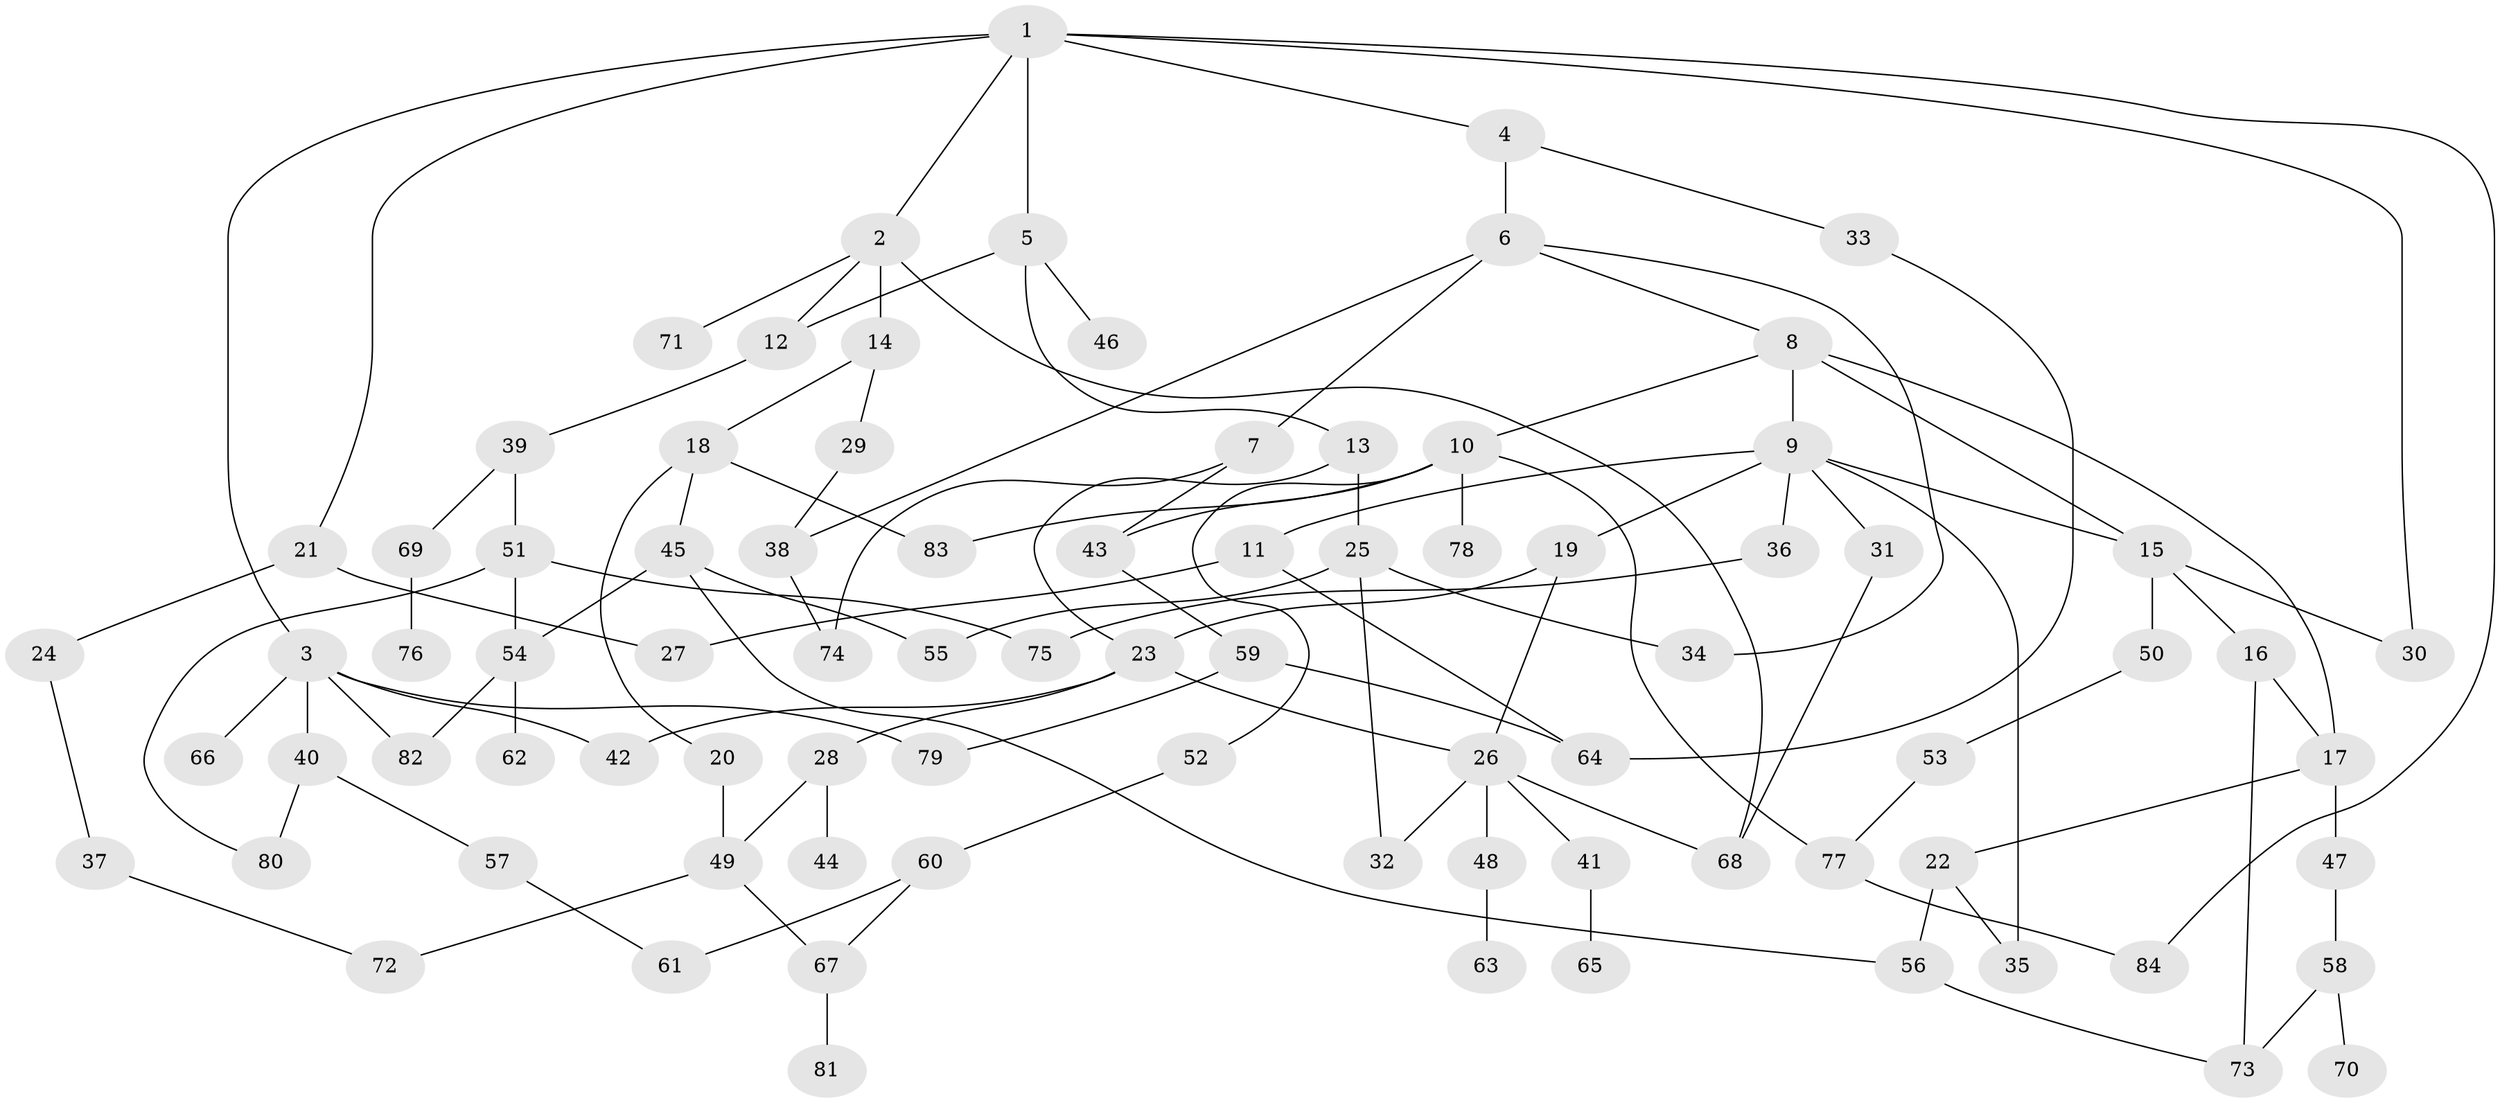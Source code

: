 // Generated by graph-tools (version 1.1) at 2025/49/03/09/25 03:49:23]
// undirected, 84 vertices, 117 edges
graph export_dot {
graph [start="1"]
  node [color=gray90,style=filled];
  1;
  2;
  3;
  4;
  5;
  6;
  7;
  8;
  9;
  10;
  11;
  12;
  13;
  14;
  15;
  16;
  17;
  18;
  19;
  20;
  21;
  22;
  23;
  24;
  25;
  26;
  27;
  28;
  29;
  30;
  31;
  32;
  33;
  34;
  35;
  36;
  37;
  38;
  39;
  40;
  41;
  42;
  43;
  44;
  45;
  46;
  47;
  48;
  49;
  50;
  51;
  52;
  53;
  54;
  55;
  56;
  57;
  58;
  59;
  60;
  61;
  62;
  63;
  64;
  65;
  66;
  67;
  68;
  69;
  70;
  71;
  72;
  73;
  74;
  75;
  76;
  77;
  78;
  79;
  80;
  81;
  82;
  83;
  84;
  1 -- 2;
  1 -- 3;
  1 -- 4;
  1 -- 5;
  1 -- 21;
  1 -- 30;
  1 -- 84;
  2 -- 14;
  2 -- 71;
  2 -- 12;
  2 -- 68;
  3 -- 40;
  3 -- 42;
  3 -- 66;
  3 -- 79;
  3 -- 82;
  4 -- 6;
  4 -- 33;
  5 -- 12;
  5 -- 13;
  5 -- 46;
  6 -- 7;
  6 -- 8;
  6 -- 38;
  6 -- 34;
  7 -- 43;
  7 -- 74;
  8 -- 9;
  8 -- 10;
  8 -- 15;
  8 -- 17;
  9 -- 11;
  9 -- 19;
  9 -- 31;
  9 -- 35;
  9 -- 36;
  9 -- 15;
  10 -- 52;
  10 -- 77;
  10 -- 78;
  10 -- 43;
  10 -- 83;
  11 -- 27;
  11 -- 64;
  12 -- 39;
  13 -- 25;
  13 -- 23;
  14 -- 18;
  14 -- 29;
  15 -- 16;
  15 -- 50;
  15 -- 30;
  16 -- 73;
  16 -- 17;
  17 -- 22;
  17 -- 47;
  18 -- 20;
  18 -- 45;
  18 -- 83;
  19 -- 23;
  19 -- 26;
  20 -- 49;
  21 -- 24;
  21 -- 27;
  22 -- 56;
  22 -- 35;
  23 -- 28;
  23 -- 26;
  23 -- 42;
  24 -- 37;
  25 -- 34;
  25 -- 55;
  25 -- 32;
  26 -- 32;
  26 -- 41;
  26 -- 48;
  26 -- 68;
  28 -- 44;
  28 -- 49;
  29 -- 38;
  31 -- 68;
  33 -- 64;
  36 -- 75;
  37 -- 72;
  38 -- 74;
  39 -- 51;
  39 -- 69;
  40 -- 57;
  40 -- 80;
  41 -- 65;
  43 -- 59;
  45 -- 54;
  45 -- 55;
  45 -- 56;
  47 -- 58;
  48 -- 63;
  49 -- 67;
  49 -- 72;
  50 -- 53;
  51 -- 80;
  51 -- 54;
  51 -- 75;
  52 -- 60;
  53 -- 77;
  54 -- 62;
  54 -- 82;
  56 -- 73;
  57 -- 61;
  58 -- 70;
  58 -- 73;
  59 -- 64;
  59 -- 79;
  60 -- 61;
  60 -- 67;
  67 -- 81;
  69 -- 76;
  77 -- 84;
}
